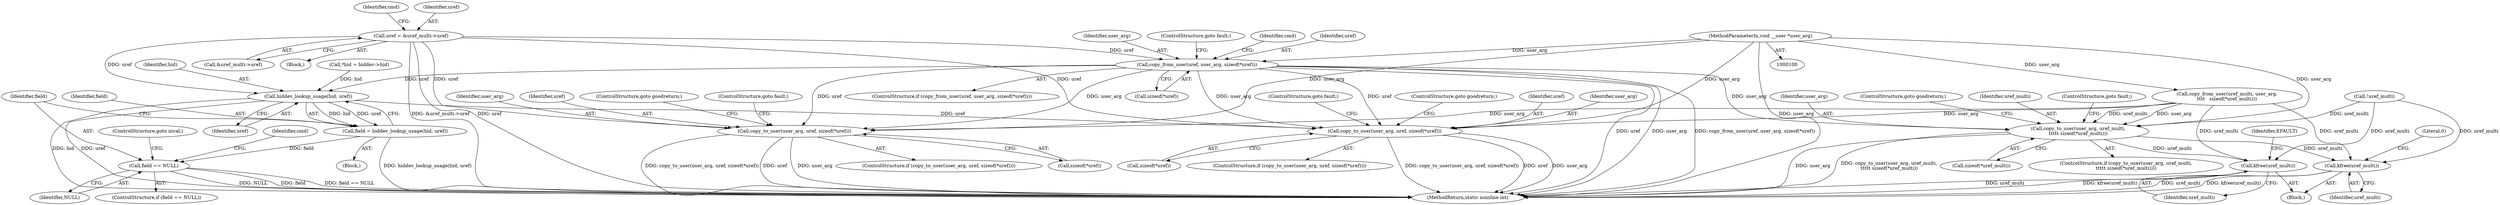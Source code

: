 digraph "0_linux_93a2001bdfd5376c3dc2158653034c20392d15c5@API" {
"1000158" [label="(Call,copy_from_user(uref, user_arg, sizeof(*uref)))"];
"1000132" [label="(Call,uref = &uref_multi->uref)"];
"1000103" [label="(MethodParameterIn,void __user *user_arg)"];
"1000234" [label="(Call,copy_to_user(user_arg, uref, sizeof(*uref)))"];
"1000267" [label="(Call,hiddev_lookup_usage(hid, uref))"];
"1000265" [label="(Call,field = hiddev_lookup_usage(hid, uref))"];
"1000271" [label="(Call,field == NULL)"];
"1000386" [label="(Call,copy_to_user(user_arg, uref, sizeof(*uref)))"];
"1000451" [label="(Call,copy_to_user(user_arg, uref_multi,\n\t\t\t\t\t sizeof(*uref_multi)))"];
"1000488" [label="(Call,kfree(uref_multi))"];
"1000493" [label="(Call,kfree(uref_multi))"];
"1000268" [label="(Identifier,hid)"];
"1000270" [label="(ControlStructure,if (field == NULL))"];
"1000347" [label="(Identifier,cmd)"];
"1000389" [label="(Call,sizeof(*uref))"];
"1000489" [label="(Identifier,uref_multi)"];
"1000386" [label="(Call,copy_to_user(user_arg, uref, sizeof(*uref)))"];
"1000491" [label="(Literal,0)"];
"1000241" [label="(ControlStructure,goto goodreturn;)"];
"1000504" [label="(MethodReturn,static noinline int)"];
"1000240" [label="(ControlStructure,goto fault;)"];
"1000235" [label="(Identifier,user_arg)"];
"1000161" [label="(Call,sizeof(*uref))"];
"1000393" [label="(ControlStructure,goto goodreturn;)"];
"1000265" [label="(Call,field = hiddev_lookup_usage(hid, uref))"];
"1000233" [label="(ControlStructure,if (copy_to_user(user_arg, uref, sizeof(*uref))))"];
"1000237" [label="(Call,sizeof(*uref))"];
"1000236" [label="(Identifier,uref)"];
"1000234" [label="(Call,copy_to_user(user_arg, uref, sizeof(*uref)))"];
"1000164" [label="(ControlStructure,goto fault;)"];
"1000269" [label="(Identifier,uref)"];
"1000271" [label="(Call,field == NULL)"];
"1000273" [label="(Identifier,NULL)"];
"1000451" [label="(Call,copy_to_user(user_arg, uref_multi,\n\t\t\t\t\t sizeof(*uref_multi)))"];
"1000166" [label="(Identifier,cmd)"];
"1000385" [label="(ControlStructure,if (copy_to_user(user_arg, uref, sizeof(*uref))))"];
"1000388" [label="(Identifier,uref)"];
"1000134" [label="(Call,&uref_multi->uref)"];
"1000457" [label="(ControlStructure,goto fault;)"];
"1000494" [label="(Identifier,uref_multi)"];
"1000497" [label="(Identifier,EFAULT)"];
"1000127" [label="(Call,!uref_multi)"];
"1000159" [label="(Identifier,uref)"];
"1000148" [label="(Call,copy_from_user(uref_multi, user_arg,\n\t\t\t\t   sizeof(*uref_multi)))"];
"1000167" [label="(Block,)"];
"1000132" [label="(Call,uref = &uref_multi->uref)"];
"1000157" [label="(ControlStructure,if (copy_from_user(uref, user_arg, sizeof(*uref))))"];
"1000387" [label="(Identifier,user_arg)"];
"1000454" [label="(Call,sizeof(*uref_multi))"];
"1000452" [label="(Identifier,user_arg)"];
"1000158" [label="(Call,copy_from_user(uref, user_arg, sizeof(*uref)))"];
"1000106" [label="(Call,*hid = hiddev->hid)"];
"1000267" [label="(Call,hiddev_lookup_usage(hid, uref))"];
"1000450" [label="(ControlStructure,if (copy_to_user(user_arg, uref_multi,\n\t\t\t\t\t sizeof(*uref_multi))))"];
"1000274" [label="(ControlStructure,goto inval;)"];
"1000458" [label="(ControlStructure,goto goodreturn;)"];
"1000453" [label="(Identifier,uref_multi)"];
"1000488" [label="(Call,kfree(uref_multi))"];
"1000493" [label="(Call,kfree(uref_multi))"];
"1000264" [label="(Block,)"];
"1000272" [label="(Identifier,field)"];
"1000141" [label="(Identifier,cmd)"];
"1000104" [label="(Block,)"];
"1000133" [label="(Identifier,uref)"];
"1000160" [label="(Identifier,user_arg)"];
"1000103" [label="(MethodParameterIn,void __user *user_arg)"];
"1000392" [label="(ControlStructure,goto fault;)"];
"1000266" [label="(Identifier,field)"];
"1000158" -> "1000157"  [label="AST: "];
"1000158" -> "1000161"  [label="CFG: "];
"1000159" -> "1000158"  [label="AST: "];
"1000160" -> "1000158"  [label="AST: "];
"1000161" -> "1000158"  [label="AST: "];
"1000164" -> "1000158"  [label="CFG: "];
"1000166" -> "1000158"  [label="CFG: "];
"1000158" -> "1000504"  [label="DDG: uref"];
"1000158" -> "1000504"  [label="DDG: user_arg"];
"1000158" -> "1000504"  [label="DDG: copy_from_user(uref, user_arg, sizeof(*uref))"];
"1000132" -> "1000158"  [label="DDG: uref"];
"1000103" -> "1000158"  [label="DDG: user_arg"];
"1000158" -> "1000234"  [label="DDG: user_arg"];
"1000158" -> "1000234"  [label="DDG: uref"];
"1000158" -> "1000267"  [label="DDG: uref"];
"1000158" -> "1000386"  [label="DDG: user_arg"];
"1000158" -> "1000386"  [label="DDG: uref"];
"1000158" -> "1000451"  [label="DDG: user_arg"];
"1000132" -> "1000104"  [label="AST: "];
"1000132" -> "1000134"  [label="CFG: "];
"1000133" -> "1000132"  [label="AST: "];
"1000134" -> "1000132"  [label="AST: "];
"1000141" -> "1000132"  [label="CFG: "];
"1000132" -> "1000504"  [label="DDG: &uref_multi->uref"];
"1000132" -> "1000504"  [label="DDG: uref"];
"1000132" -> "1000234"  [label="DDG: uref"];
"1000132" -> "1000267"  [label="DDG: uref"];
"1000132" -> "1000386"  [label="DDG: uref"];
"1000103" -> "1000100"  [label="AST: "];
"1000103" -> "1000504"  [label="DDG: user_arg"];
"1000103" -> "1000148"  [label="DDG: user_arg"];
"1000103" -> "1000234"  [label="DDG: user_arg"];
"1000103" -> "1000386"  [label="DDG: user_arg"];
"1000103" -> "1000451"  [label="DDG: user_arg"];
"1000234" -> "1000233"  [label="AST: "];
"1000234" -> "1000237"  [label="CFG: "];
"1000235" -> "1000234"  [label="AST: "];
"1000236" -> "1000234"  [label="AST: "];
"1000237" -> "1000234"  [label="AST: "];
"1000240" -> "1000234"  [label="CFG: "];
"1000241" -> "1000234"  [label="CFG: "];
"1000234" -> "1000504"  [label="DDG: uref"];
"1000234" -> "1000504"  [label="DDG: user_arg"];
"1000234" -> "1000504"  [label="DDG: copy_to_user(user_arg, uref, sizeof(*uref))"];
"1000148" -> "1000234"  [label="DDG: user_arg"];
"1000267" -> "1000265"  [label="AST: "];
"1000267" -> "1000269"  [label="CFG: "];
"1000268" -> "1000267"  [label="AST: "];
"1000269" -> "1000267"  [label="AST: "];
"1000265" -> "1000267"  [label="CFG: "];
"1000267" -> "1000504"  [label="DDG: uref"];
"1000267" -> "1000504"  [label="DDG: hid"];
"1000267" -> "1000265"  [label="DDG: hid"];
"1000267" -> "1000265"  [label="DDG: uref"];
"1000106" -> "1000267"  [label="DDG: hid"];
"1000267" -> "1000386"  [label="DDG: uref"];
"1000265" -> "1000264"  [label="AST: "];
"1000266" -> "1000265"  [label="AST: "];
"1000272" -> "1000265"  [label="CFG: "];
"1000265" -> "1000504"  [label="DDG: hiddev_lookup_usage(hid, uref)"];
"1000265" -> "1000271"  [label="DDG: field"];
"1000271" -> "1000270"  [label="AST: "];
"1000271" -> "1000273"  [label="CFG: "];
"1000272" -> "1000271"  [label="AST: "];
"1000273" -> "1000271"  [label="AST: "];
"1000274" -> "1000271"  [label="CFG: "];
"1000347" -> "1000271"  [label="CFG: "];
"1000271" -> "1000504"  [label="DDG: NULL"];
"1000271" -> "1000504"  [label="DDG: field"];
"1000271" -> "1000504"  [label="DDG: field == NULL"];
"1000386" -> "1000385"  [label="AST: "];
"1000386" -> "1000389"  [label="CFG: "];
"1000387" -> "1000386"  [label="AST: "];
"1000388" -> "1000386"  [label="AST: "];
"1000389" -> "1000386"  [label="AST: "];
"1000392" -> "1000386"  [label="CFG: "];
"1000393" -> "1000386"  [label="CFG: "];
"1000386" -> "1000504"  [label="DDG: uref"];
"1000386" -> "1000504"  [label="DDG: user_arg"];
"1000386" -> "1000504"  [label="DDG: copy_to_user(user_arg, uref, sizeof(*uref))"];
"1000148" -> "1000386"  [label="DDG: user_arg"];
"1000451" -> "1000450"  [label="AST: "];
"1000451" -> "1000454"  [label="CFG: "];
"1000452" -> "1000451"  [label="AST: "];
"1000453" -> "1000451"  [label="AST: "];
"1000454" -> "1000451"  [label="AST: "];
"1000457" -> "1000451"  [label="CFG: "];
"1000458" -> "1000451"  [label="CFG: "];
"1000451" -> "1000504"  [label="DDG: user_arg"];
"1000451" -> "1000504"  [label="DDG: copy_to_user(user_arg, uref_multi,\n\t\t\t\t\t sizeof(*uref_multi))"];
"1000148" -> "1000451"  [label="DDG: user_arg"];
"1000148" -> "1000451"  [label="DDG: uref_multi"];
"1000127" -> "1000451"  [label="DDG: uref_multi"];
"1000451" -> "1000488"  [label="DDG: uref_multi"];
"1000451" -> "1000493"  [label="DDG: uref_multi"];
"1000488" -> "1000167"  [label="AST: "];
"1000488" -> "1000489"  [label="CFG: "];
"1000489" -> "1000488"  [label="AST: "];
"1000491" -> "1000488"  [label="CFG: "];
"1000488" -> "1000504"  [label="DDG: uref_multi"];
"1000488" -> "1000504"  [label="DDG: kfree(uref_multi)"];
"1000148" -> "1000488"  [label="DDG: uref_multi"];
"1000127" -> "1000488"  [label="DDG: uref_multi"];
"1000493" -> "1000167"  [label="AST: "];
"1000493" -> "1000494"  [label="CFG: "];
"1000494" -> "1000493"  [label="AST: "];
"1000497" -> "1000493"  [label="CFG: "];
"1000493" -> "1000504"  [label="DDG: uref_multi"];
"1000493" -> "1000504"  [label="DDG: kfree(uref_multi)"];
"1000148" -> "1000493"  [label="DDG: uref_multi"];
"1000127" -> "1000493"  [label="DDG: uref_multi"];
}
